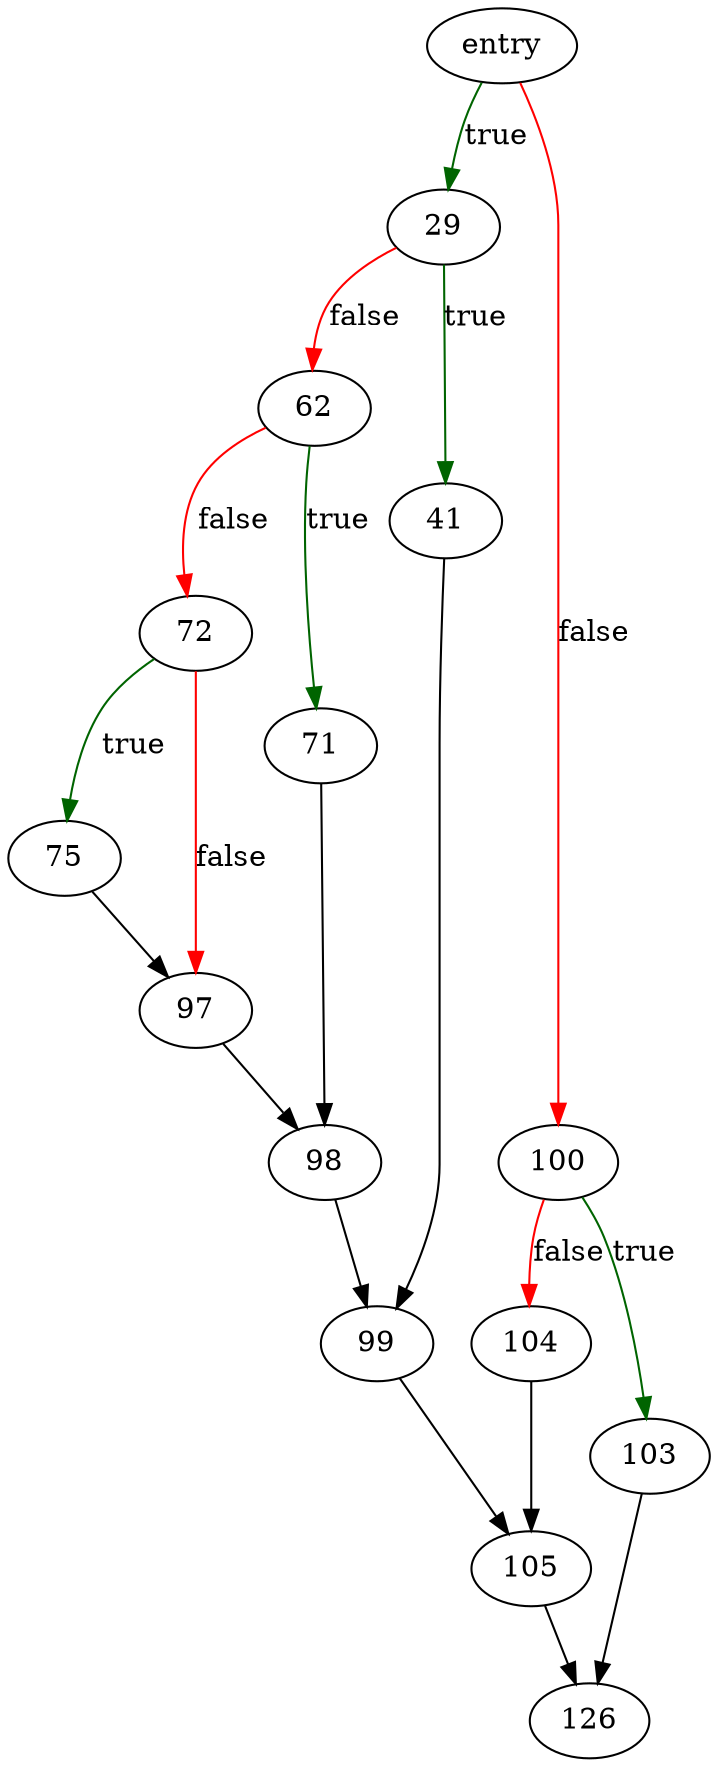 digraph "whereScanInit" {
	// Node definitions.
	6 [label=entry];
	29;
	41;
	62;
	71;
	72;
	75;
	97;
	98;
	99;
	100;
	103;
	104;
	105;
	126;

	// Edge definitions.
	6 -> 29 [
		color=darkgreen
		label=true
	];
	6 -> 100 [
		color=red
		label=false
	];
	29 -> 41 [
		color=darkgreen
		label=true
	];
	29 -> 62 [
		color=red
		label=false
	];
	41 -> 99;
	62 -> 71 [
		color=darkgreen
		label=true
	];
	62 -> 72 [
		color=red
		label=false
	];
	71 -> 98;
	72 -> 75 [
		color=darkgreen
		label=true
	];
	72 -> 97 [
		color=red
		label=false
	];
	75 -> 97;
	97 -> 98;
	98 -> 99;
	99 -> 105;
	100 -> 103 [
		color=darkgreen
		label=true
	];
	100 -> 104 [
		color=red
		label=false
	];
	103 -> 126;
	104 -> 105;
	105 -> 126;
}